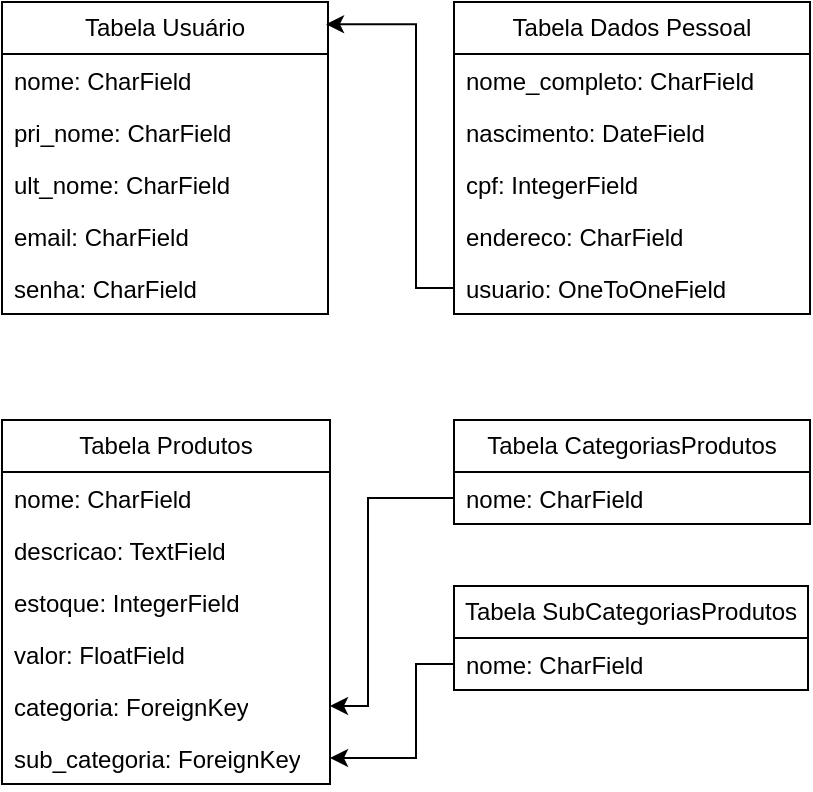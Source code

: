 <mxfile version="24.3.1" type="device">
  <diagram name="Página-1" id="2mCqnDsBA6Jq6d4ngYam">
    <mxGraphModel dx="1434" dy="774" grid="0" gridSize="10" guides="1" tooltips="1" connect="1" arrows="1" fold="1" page="1" pageScale="1" pageWidth="827" pageHeight="1169" math="0" shadow="0">
      <root>
        <mxCell id="0" />
        <mxCell id="1" parent="0" />
        <mxCell id="RxDvv0h4Y8CY9LYR0GJb-1" value="&lt;div&gt;Tabela Usuário&lt;/div&gt;" style="swimlane;fontStyle=0;childLayout=stackLayout;horizontal=1;startSize=26;fillColor=none;horizontalStack=0;resizeParent=1;resizeParentMax=0;resizeLast=0;collapsible=1;marginBottom=0;whiteSpace=wrap;html=1;" vertex="1" parent="1">
          <mxGeometry x="57" y="53" width="163" height="156" as="geometry" />
        </mxCell>
        <mxCell id="RxDvv0h4Y8CY9LYR0GJb-2" value="nome: CharField" style="text;strokeColor=none;fillColor=none;align=left;verticalAlign=top;spacingLeft=4;spacingRight=4;overflow=hidden;rotatable=0;points=[[0,0.5],[1,0.5]];portConstraint=eastwest;whiteSpace=wrap;html=1;" vertex="1" parent="RxDvv0h4Y8CY9LYR0GJb-1">
          <mxGeometry y="26" width="163" height="26" as="geometry" />
        </mxCell>
        <mxCell id="RxDvv0h4Y8CY9LYR0GJb-3" value="pri_nome: CharField" style="text;strokeColor=none;fillColor=none;align=left;verticalAlign=top;spacingLeft=4;spacingRight=4;overflow=hidden;rotatable=0;points=[[0,0.5],[1,0.5]];portConstraint=eastwest;whiteSpace=wrap;html=1;" vertex="1" parent="RxDvv0h4Y8CY9LYR0GJb-1">
          <mxGeometry y="52" width="163" height="26" as="geometry" />
        </mxCell>
        <mxCell id="RxDvv0h4Y8CY9LYR0GJb-5" value="ult_nome: CharField" style="text;strokeColor=none;fillColor=none;align=left;verticalAlign=top;spacingLeft=4;spacingRight=4;overflow=hidden;rotatable=0;points=[[0,0.5],[1,0.5]];portConstraint=eastwest;whiteSpace=wrap;html=1;" vertex="1" parent="RxDvv0h4Y8CY9LYR0GJb-1">
          <mxGeometry y="78" width="163" height="26" as="geometry" />
        </mxCell>
        <mxCell id="RxDvv0h4Y8CY9LYR0GJb-6" value="&lt;div&gt;email: CharField&lt;/div&gt;" style="text;strokeColor=none;fillColor=none;align=left;verticalAlign=top;spacingLeft=4;spacingRight=4;overflow=hidden;rotatable=0;points=[[0,0.5],[1,0.5]];portConstraint=eastwest;whiteSpace=wrap;html=1;" vertex="1" parent="RxDvv0h4Y8CY9LYR0GJb-1">
          <mxGeometry y="104" width="163" height="26" as="geometry" />
        </mxCell>
        <mxCell id="RxDvv0h4Y8CY9LYR0GJb-4" value="&lt;div&gt;senha: CharField&lt;/div&gt;" style="text;strokeColor=none;fillColor=none;align=left;verticalAlign=top;spacingLeft=4;spacingRight=4;overflow=hidden;rotatable=0;points=[[0,0.5],[1,0.5]];portConstraint=eastwest;whiteSpace=wrap;html=1;" vertex="1" parent="RxDvv0h4Y8CY9LYR0GJb-1">
          <mxGeometry y="130" width="163" height="26" as="geometry" />
        </mxCell>
        <mxCell id="RxDvv0h4Y8CY9LYR0GJb-7" value="&lt;div&gt;Tabela Dados Pessoal&lt;/div&gt;" style="swimlane;fontStyle=0;childLayout=stackLayout;horizontal=1;startSize=26;fillColor=none;horizontalStack=0;resizeParent=1;resizeParentMax=0;resizeLast=0;collapsible=1;marginBottom=0;whiteSpace=wrap;html=1;" vertex="1" parent="1">
          <mxGeometry x="283" y="53" width="178" height="156" as="geometry" />
        </mxCell>
        <mxCell id="RxDvv0h4Y8CY9LYR0GJb-8" value="nome_completo: CharField" style="text;strokeColor=none;fillColor=none;align=left;verticalAlign=top;spacingLeft=4;spacingRight=4;overflow=hidden;rotatable=0;points=[[0,0.5],[1,0.5]];portConstraint=eastwest;whiteSpace=wrap;html=1;" vertex="1" parent="RxDvv0h4Y8CY9LYR0GJb-7">
          <mxGeometry y="26" width="178" height="26" as="geometry" />
        </mxCell>
        <mxCell id="RxDvv0h4Y8CY9LYR0GJb-9" value="&lt;div&gt;nascimento: DateField&lt;br&gt;&lt;/div&gt;" style="text;strokeColor=none;fillColor=none;align=left;verticalAlign=top;spacingLeft=4;spacingRight=4;overflow=hidden;rotatable=0;points=[[0,0.5],[1,0.5]];portConstraint=eastwest;whiteSpace=wrap;html=1;" vertex="1" parent="RxDvv0h4Y8CY9LYR0GJb-7">
          <mxGeometry y="52" width="178" height="26" as="geometry" />
        </mxCell>
        <mxCell id="RxDvv0h4Y8CY9LYR0GJb-10" value="cpf: IntegerField" style="text;strokeColor=none;fillColor=none;align=left;verticalAlign=top;spacingLeft=4;spacingRight=4;overflow=hidden;rotatable=0;points=[[0,0.5],[1,0.5]];portConstraint=eastwest;whiteSpace=wrap;html=1;" vertex="1" parent="RxDvv0h4Y8CY9LYR0GJb-7">
          <mxGeometry y="78" width="178" height="26" as="geometry" />
        </mxCell>
        <mxCell id="RxDvv0h4Y8CY9LYR0GJb-12" value="endereco: CharField" style="text;strokeColor=none;fillColor=none;align=left;verticalAlign=top;spacingLeft=4;spacingRight=4;overflow=hidden;rotatable=0;points=[[0,0.5],[1,0.5]];portConstraint=eastwest;whiteSpace=wrap;html=1;" vertex="1" parent="RxDvv0h4Y8CY9LYR0GJb-7">
          <mxGeometry y="104" width="178" height="26" as="geometry" />
        </mxCell>
        <mxCell id="RxDvv0h4Y8CY9LYR0GJb-13" value="&lt;div&gt;usuario: OneToOneField&lt;/div&gt;" style="text;strokeColor=none;fillColor=none;align=left;verticalAlign=top;spacingLeft=4;spacingRight=4;overflow=hidden;rotatable=0;points=[[0,0.5],[1,0.5]];portConstraint=eastwest;whiteSpace=wrap;html=1;" vertex="1" parent="RxDvv0h4Y8CY9LYR0GJb-7">
          <mxGeometry y="130" width="178" height="26" as="geometry" />
        </mxCell>
        <mxCell id="RxDvv0h4Y8CY9LYR0GJb-14" value="Tabela Produtos" style="swimlane;fontStyle=0;childLayout=stackLayout;horizontal=1;startSize=26;fillColor=none;horizontalStack=0;resizeParent=1;resizeParentMax=0;resizeLast=0;collapsible=1;marginBottom=0;whiteSpace=wrap;html=1;" vertex="1" parent="1">
          <mxGeometry x="57" y="262" width="164" height="182" as="geometry" />
        </mxCell>
        <mxCell id="RxDvv0h4Y8CY9LYR0GJb-16" value="nome: CharField" style="text;strokeColor=none;fillColor=none;align=left;verticalAlign=top;spacingLeft=4;spacingRight=4;overflow=hidden;rotatable=0;points=[[0,0.5],[1,0.5]];portConstraint=eastwest;whiteSpace=wrap;html=1;" vertex="1" parent="RxDvv0h4Y8CY9LYR0GJb-14">
          <mxGeometry y="26" width="164" height="26" as="geometry" />
        </mxCell>
        <mxCell id="RxDvv0h4Y8CY9LYR0GJb-15" value="&lt;div&gt;descricao: TextField&lt;/div&gt;" style="text;strokeColor=none;fillColor=none;align=left;verticalAlign=top;spacingLeft=4;spacingRight=4;overflow=hidden;rotatable=0;points=[[0,0.5],[1,0.5]];portConstraint=eastwest;whiteSpace=wrap;html=1;" vertex="1" parent="RxDvv0h4Y8CY9LYR0GJb-14">
          <mxGeometry y="52" width="164" height="26" as="geometry" />
        </mxCell>
        <mxCell id="RxDvv0h4Y8CY9LYR0GJb-17" value="&lt;div&gt;estoque: IntegerField&lt;/div&gt;" style="text;strokeColor=none;fillColor=none;align=left;verticalAlign=top;spacingLeft=4;spacingRight=4;overflow=hidden;rotatable=0;points=[[0,0.5],[1,0.5]];portConstraint=eastwest;whiteSpace=wrap;html=1;" vertex="1" parent="RxDvv0h4Y8CY9LYR0GJb-14">
          <mxGeometry y="78" width="164" height="26" as="geometry" />
        </mxCell>
        <mxCell id="RxDvv0h4Y8CY9LYR0GJb-18" value="valor: FloatField" style="text;strokeColor=none;fillColor=none;align=left;verticalAlign=top;spacingLeft=4;spacingRight=4;overflow=hidden;rotatable=0;points=[[0,0.5],[1,0.5]];portConstraint=eastwest;whiteSpace=wrap;html=1;" vertex="1" parent="RxDvv0h4Y8CY9LYR0GJb-14">
          <mxGeometry y="104" width="164" height="26" as="geometry" />
        </mxCell>
        <mxCell id="RxDvv0h4Y8CY9LYR0GJb-19" value="categoria: ForeignKey" style="text;strokeColor=none;fillColor=none;align=left;verticalAlign=top;spacingLeft=4;spacingRight=4;overflow=hidden;rotatable=0;points=[[0,0.5],[1,0.5]];portConstraint=eastwest;whiteSpace=wrap;html=1;" vertex="1" parent="RxDvv0h4Y8CY9LYR0GJb-14">
          <mxGeometry y="130" width="164" height="26" as="geometry" />
        </mxCell>
        <mxCell id="RxDvv0h4Y8CY9LYR0GJb-27" value="sub_categoria: ForeignKey" style="text;strokeColor=none;fillColor=none;align=left;verticalAlign=top;spacingLeft=4;spacingRight=4;overflow=hidden;rotatable=0;points=[[0,0.5],[1,0.5]];portConstraint=eastwest;whiteSpace=wrap;html=1;" vertex="1" parent="RxDvv0h4Y8CY9LYR0GJb-14">
          <mxGeometry y="156" width="164" height="26" as="geometry" />
        </mxCell>
        <mxCell id="RxDvv0h4Y8CY9LYR0GJb-20" value="Tabela CategoriasProdutos" style="swimlane;fontStyle=0;childLayout=stackLayout;horizontal=1;startSize=26;fillColor=none;horizontalStack=0;resizeParent=1;resizeParentMax=0;resizeLast=0;collapsible=1;marginBottom=0;whiteSpace=wrap;html=1;" vertex="1" parent="1">
          <mxGeometry x="283" y="262" width="178" height="52" as="geometry" />
        </mxCell>
        <mxCell id="RxDvv0h4Y8CY9LYR0GJb-21" value="nome: CharField" style="text;strokeColor=none;fillColor=none;align=left;verticalAlign=top;spacingLeft=4;spacingRight=4;overflow=hidden;rotatable=0;points=[[0,0.5],[1,0.5]];portConstraint=eastwest;whiteSpace=wrap;html=1;" vertex="1" parent="RxDvv0h4Y8CY9LYR0GJb-20">
          <mxGeometry y="26" width="178" height="26" as="geometry" />
        </mxCell>
        <mxCell id="RxDvv0h4Y8CY9LYR0GJb-24" value="Tabela SubCategoriasProdutos" style="swimlane;fontStyle=0;childLayout=stackLayout;horizontal=1;startSize=26;fillColor=none;horizontalStack=0;resizeParent=1;resizeParentMax=0;resizeLast=0;collapsible=1;marginBottom=0;whiteSpace=wrap;html=1;" vertex="1" parent="1">
          <mxGeometry x="283" y="345" width="177" height="52" as="geometry" />
        </mxCell>
        <mxCell id="RxDvv0h4Y8CY9LYR0GJb-25" value="nome: CharField" style="text;strokeColor=none;fillColor=none;align=left;verticalAlign=top;spacingLeft=4;spacingRight=4;overflow=hidden;rotatable=0;points=[[0,0.5],[1,0.5]];portConstraint=eastwest;whiteSpace=wrap;html=1;" vertex="1" parent="RxDvv0h4Y8CY9LYR0GJb-24">
          <mxGeometry y="26" width="177" height="26" as="geometry" />
        </mxCell>
        <mxCell id="RxDvv0h4Y8CY9LYR0GJb-34" style="edgeStyle=orthogonalEdgeStyle;rounded=0;orthogonalLoop=1;jettySize=auto;html=1;exitX=0;exitY=0.5;exitDx=0;exitDy=0;entryX=0.994;entryY=0.071;entryDx=0;entryDy=0;entryPerimeter=0;" edge="1" parent="1" source="RxDvv0h4Y8CY9LYR0GJb-13" target="RxDvv0h4Y8CY9LYR0GJb-1">
          <mxGeometry relative="1" as="geometry">
            <Array as="points">
              <mxPoint x="264" y="196" />
              <mxPoint x="264" y="64" />
            </Array>
          </mxGeometry>
        </mxCell>
        <mxCell id="RxDvv0h4Y8CY9LYR0GJb-35" style="edgeStyle=orthogonalEdgeStyle;rounded=0;orthogonalLoop=1;jettySize=auto;html=1;exitX=0;exitY=0.5;exitDx=0;exitDy=0;entryX=1;entryY=0.5;entryDx=0;entryDy=0;" edge="1" parent="1" source="RxDvv0h4Y8CY9LYR0GJb-21" target="RxDvv0h4Y8CY9LYR0GJb-19">
          <mxGeometry relative="1" as="geometry">
            <Array as="points">
              <mxPoint x="240" y="301" />
              <mxPoint x="240" y="405" />
            </Array>
          </mxGeometry>
        </mxCell>
        <mxCell id="RxDvv0h4Y8CY9LYR0GJb-36" style="edgeStyle=orthogonalEdgeStyle;rounded=0;orthogonalLoop=1;jettySize=auto;html=1;exitX=0;exitY=0.5;exitDx=0;exitDy=0;entryX=1;entryY=0.5;entryDx=0;entryDy=0;" edge="1" parent="1" source="RxDvv0h4Y8CY9LYR0GJb-25" target="RxDvv0h4Y8CY9LYR0GJb-27">
          <mxGeometry relative="1" as="geometry">
            <Array as="points">
              <mxPoint x="264" y="384" />
              <mxPoint x="264" y="431" />
            </Array>
          </mxGeometry>
        </mxCell>
      </root>
    </mxGraphModel>
  </diagram>
</mxfile>
